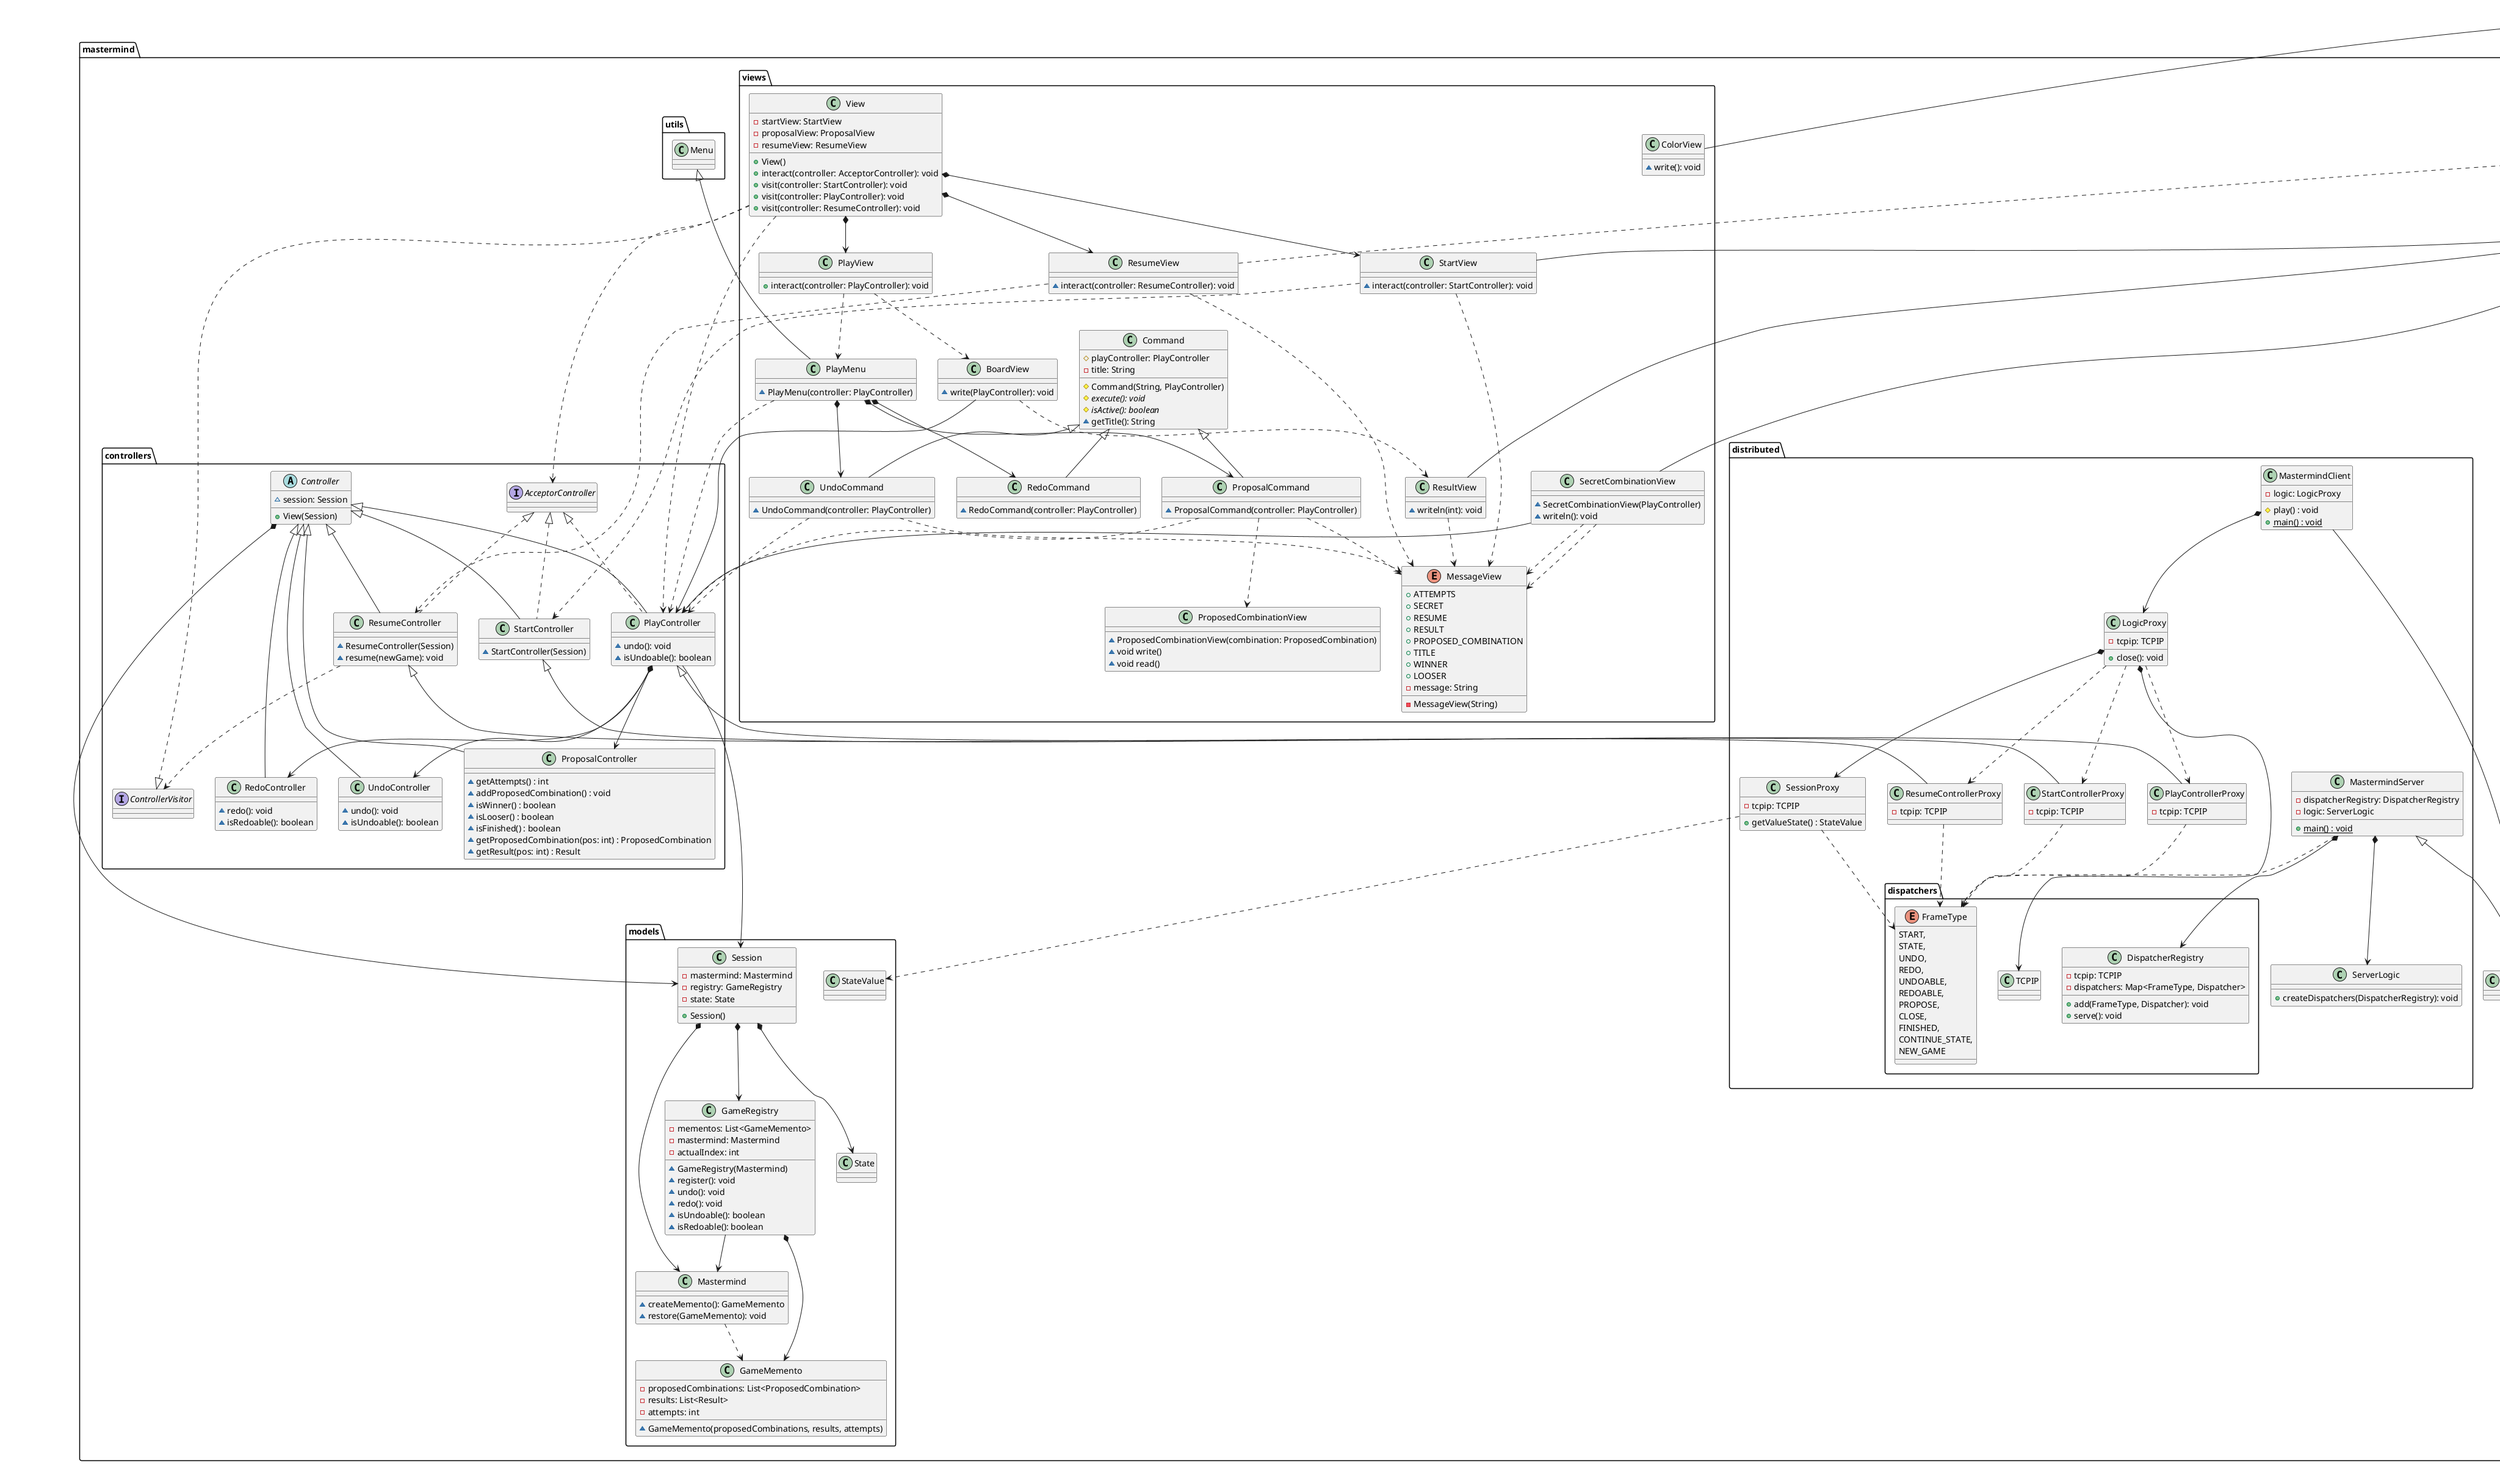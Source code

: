 @startuml

top to bottom direction

class mastermind.views.ColorView {
    ~ write(): void
}
utils.WithConsoleView <|--- mastermind.views.ColorView

class mastermind.views.SecretCombinationView {
    ~ SecretCombinationView(PlayController)
    ~ writeln(): void
}
utils.WithConsoleView <|--- mastermind.views.SecretCombinationView
mastermind.views.SecretCombinationView ..> mastermind.views.MessageView
mastermind.views.SecretCombinationView --> mastermind.controllers.PlayController
mastermind.views.SecretCombinationView ..> mastermind.views.MessageView

class mastermind.views.ProposedCombinationView {
    ~ ProposedCombinationView(combination: ProposedCombination)
    ~ void write()
    ~ void read()
}

enum mastermind.views.MessageView {
    + ATTEMPTS
   	+ SECRET
   	+ RESUME
   	+ RESULT
   	+ PROPOSED_COMBINATION
   	+ TITLE
   	+ WINNER
   	+ LOOSER
    - message: String
    - MessageView(String)
}

class mastermind.views.Command {
    # playController: PlayController
    - title: String
    # Command(String, PlayController)
    # {abstract} execute(): void
    # {abstract} isActive(): boolean
    ~ getTitle(): String
}

class mastermind.views.RedoCommand {
    ~ RedoCommand(controller: PlayController)
}
mastermind.views.Command <|-- mastermind.views.RedoCommand

class mastermind.views.UndoCommand {
    ~ UndoCommand(controller: PlayController)
}
mastermind.views.Command <|-- mastermind.views.UndoCommand
mastermind.views.UndoCommand ..> mastermind.views.MessageView
mastermind.views.UndoCommand ..> mastermind.controllers.PlayController

class mastermind.views.ProposalCommand {
    ~ ProposalCommand(controller: PlayController)
}
mastermind.views.Command <|-- mastermind.views.ProposalCommand
mastermind.views.ProposalCommand ..> mastermind.views.ProposedCombinationView
mastermind.views.ProposalCommand ..> mastermind.controllers.PlayController
mastermind.views.ProposalCommand ..> mastermind.views.MessageView

class mastermind.views.PlayMenu {
    ~ PlayMenu(controller: PlayController)
}
mastermind.utils.Menu <|--- mastermind.views.PlayMenu
mastermind.views.PlayMenu ..> mastermind.controllers.PlayController
mastermind.views.PlayMenu *--> mastermind.views.ProposalCommand
mastermind.views.PlayMenu *--> mastermind.views.UndoCommand
mastermind.views.PlayMenu *--> mastermind.views.RedoCommand

class mastermind.views.PlayView {
    + interact(controller: PlayController): void
}
mastermind.views.PlayView ..> mastermind.views.PlayMenu
mastermind.views.PlayView ..> mastermind.views.BoardView

class mastermind.views.ResultView {
    ~ writeln(int): void
}
utils.WithConsoleView <|-- mastermind.views.ResultView
mastermind.views.ResultView ..> mastermind.views.MessageView

class mastermind.views.ResumeView {
    ~ interact(controller: ResumeController): void
}
mastermind.views.ResumeView ..> mastermind.controllers.ResumeController
mastermind.views.ResumeView ..> utils.YesNoDialog
mastermind.views.ResumeView ..> mastermind.views.MessageView

class mastermind.views.StartView {
    ~ interact(controller: StartController): void
}
utils.WithConsoleView <|-- mastermind.views.StartView
mastermind.views.StartView ..> mastermind.controllers.StartController
mastermind.views.StartView ..> mastermind.views.MessageView

class mastermind.views.View {
    - startView: StartView
    - proposalView: ProposalView
    - resumeView: ResumeView
    + View()
    + interact(controller: AcceptorController): void
    + visit(controller: StartController): void
    + visit(controller: PlayController): void
    + visit(controller: ResumeController): void
}
mastermind.controllers.ControllerVisitor <|.. mastermind.views.View
mastermind.views.View ..> mastermind.controllers.AcceptorController
mastermind.views.View ..> mastermind.controllers.PlayController
mastermind.views.View *--> mastermind.views.StartView
mastermind.views.View *--> mastermind.views.PlayView
mastermind.views.View *--> mastermind.views.ResumeView

interface mastermind.controllers.AcceptorController { }
interface mastermind.controllers.ControllerVisitor { }

abstract class mastermind.controllers.Controller {
    ~ session: Session
    + View(Session)
}
mastermind.controllers.PlayController ---> mastermind.models.Session
mastermind.controllers.Controller *--> mastermind.models.Session

class mastermind.controllers.RedoController {
    ~ redo(): void
    ~ isRedoable(): boolean
}
mastermind.controllers.Controller <|-- mastermind.controllers.RedoController

class mastermind.controllers.UndoController {
    ~ undo(): void
    ~ isUndoable(): boolean
}
mastermind.controllers.Controller <|-- mastermind.controllers.UndoController

class mastermind.controllers.ProposalController {
    ~ getAttempts() : int
    ~ addProposedCombination() : void
    ~ isWinner() : boolean
    ~ isLooser() : boolean
    ~ isFinished() : boolean
    ~ getProposedCombination(pos: int) : ProposedCombination
    ~ getResult(pos: int) : Result
}
mastermind.controllers.Controller <|-- mastermind.controllers.ProposalController

class mastermind.controllers.PlayController {
    ~ undo(): void
    ~ isUndoable(): boolean
}
mastermind.controllers.Controller <|-- mastermind.controllers.PlayController
mastermind.controllers.AcceptorController <|.. mastermind.controllers.PlayController
mastermind.controllers.PlayController *--> mastermind.controllers.UndoController
mastermind.controllers.PlayController *--> mastermind.controllers.RedoController
mastermind.controllers.PlayController *--> mastermind.controllers.ProposalController

class mastermind.models.Session {
    - mastermind: Mastermind
    - registry: GameRegistry
    - state: State
    + Session()
}
mastermind.models.Session *--> mastermind.models.Mastermind
mastermind.models.Session *--> mastermind.models.GameRegistry
mastermind.models.Session *--> mastermind.models.State

class mastermind.models.GameRegistry {
   - mementos: List<GameMemento>
   - mastermind: Mastermind
   - actualIndex: int
   ~ GameRegistry(Mastermind)
   ~ register(): void
   ~ undo(): void
   ~ redo(): void
   ~ isUndoable(): boolean
   ~ isRedoable(): boolean
}
mastermind.models.GameRegistry *--> mastermind.models.GameMemento
mastermind.models.GameRegistry --> mastermind.models.Mastermind

class mastermind.models.Mastermind {
   ~ createMemento(): GameMemento
   ~ restore(GameMemento): void
}
mastermind.models.Mastermind ..> mastermind.models.GameMemento

class mastermind.models.GameMemento {
   - proposedCombinations: List<ProposedCombination>
   - results: List<Result>
   - attempts: int
   ~ GameMemento(proposedCombinations, results, attempts)
}

class mastermind.views.BoardView {
   ~ write(PlayController): void
}
mastermind.views.BoardView --> mastermind.controllers.PlayController
mastermind.views.BoardView ..> mastermind.views.ResultView

class mastermind.controllers.ResumeController {
   ~ ResumeController(Session)
   ~ resume(newGame): void
}
mastermind.controllers.AcceptorController <|.. mastermind.controllers.ResumeController
mastermind.controllers.Controller <|-- mastermind.controllers.ResumeController
mastermind.controllers.ResumeController ..> mastermind.controllers.ControllerVisitor

class mastermind.controllers.StartController {
   ~ StartController(Session)
}
mastermind.controllers.AcceptorController <|.. mastermind.controllers.StartController
mastermind.controllers.Controller <|-- mastermind.controllers.StartController

class mastermind.distributed.MastermindServer {
    - dispatcherRegistry: DispatcherRegistry
    - logic: ServerLogic
    + {static} main() : void
}
mastermind.distributed.MastermindServer <|-- mastermind.MastermindStarter
mastermind.distributed.MastermindServer *--> mastermind.distributed.dispatchers.DispatcherRegistry
mastermind.distributed.MastermindServer *--> mastermind.distributed.ServerLogic

class mastermind.distributed.ServerLogic {
    + createDispatchers(DispatcherRegistry): void
}
mastermind.distributed.MastermindServer ..> mastermind.distributed.dispatchers.FrameType

class mastermind.distributed.dispatchers.DispatcherRegistry {
    - tcpip: TCPIP
    - dispatchers: Map<FrameType, Dispatcher>
    + add(FrameType, Dispatcher): void
    + serve(): void
}

class mastermind.distributed.MastermindClient {
    - logic: LogicProxy
    # play() : void
    + {static} main() : void
}
mastermind.MastermindStarter <|-- mastermind.distributed.MastermindClient
mastermind.distributed.MastermindClient *--> mastermind.distributed.LogicProxy

class mastermind.distributed.LogicProxy {
    - tcpip: TCPIP
    + close(): void
}
mastermind.distributed.LogicProxy *--> mastermind.distributed.SessionProxy
mastermind.distributed.LogicProxy *--> mastermind.distributed.dispatchers.TCPIP
mastermind.distributed.LogicProxy ..> mastermind.distributed.StartControllerProxy
mastermind.distributed.LogicProxy ..> mastermind.distributed.PlayControllerProxy
mastermind.distributed.LogicProxy ..> mastermind.distributed.ResumeControllerProxy

class mastermind.distributed.SessionProxy {
    - tcpip: TCPIP
    + getValueState() : StateValue
}
mastermind.distributed.SessionProxy ..> mastermind.models.StateValue
mastermind.distributed.SessionProxy ..> mastermind.distributed.dispatchers.FrameType

class mastermind.distributed.StartControllerProxy {
    - tcpip: TCPIP
}
mastermind.controllers.StartController <|-- mastermind.distributed.StartControllerProxy
mastermind.distributed.StartControllerProxy ..> mastermind.distributed.dispatchers.FrameType

class mastermind.distributed.PlayControllerProxy {
    - tcpip: TCPIP
}
mastermind.controllers.PlayController <|-- mastermind.distributed.PlayControllerProxy
mastermind.distributed.PlayControllerProxy ..> mastermind.distributed.dispatchers.FrameType

class mastermind.distributed.ResumeControllerProxy {
    - tcpip: TCPIP
}
mastermind.controllers.ResumeController <|-- mastermind.distributed.ResumeControllerProxy
mastermind.distributed.ResumeControllerProxy ..> mastermind.distributed.dispatchers.FrameType

enum mastermind.distributed.dispatchers.FrameType {
    START,
	STATE,
	UNDO,
	REDO,
	UNDOABLE,
	REDOABLE,
	PROPOSE,
	CLOSE,
	FINISHED,
	CONTINUE_STATE,
	NEW_GAME
}


@enduml